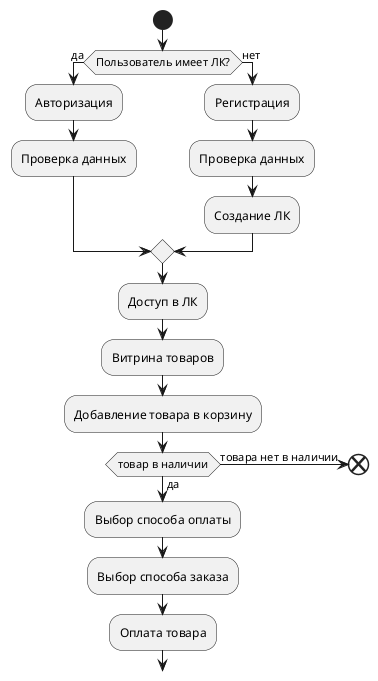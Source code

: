 @startuml
start
if (Пользователь имеет ЛК?) then (да)
    :Авторизация;
    :Проверка данных;
else (нет)
    :Регистрация;
    :Проверка данных;
    :Создание ЛК;
endif
:Доступ в ЛК;
:Витрина товаров;
:Добавление товара в корзину;
if (товар в наличии) then (да)
    :Выбор способа оплаты;
    :Выбор способа заказа;
    :Оплата товара;
else (товара нет в наличии)
    

end
@enduml


